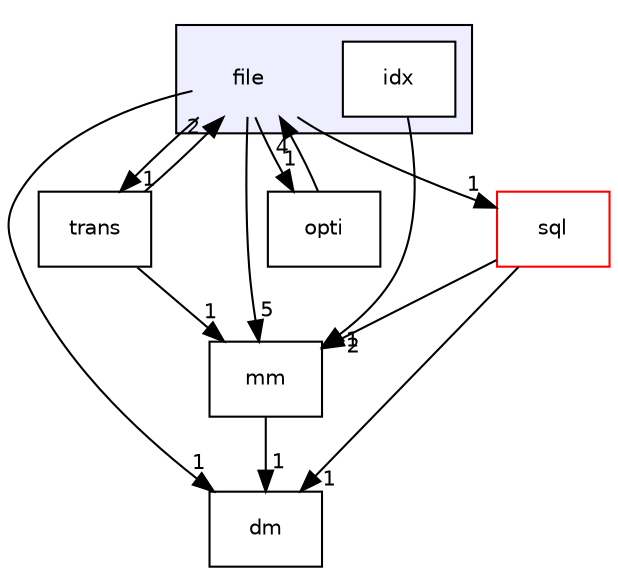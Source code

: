 digraph "file" {
  bgcolor=transparent;
  compound=true
  node [ fontsize="10", fontname="Helvetica"];
  edge [ labelfontsize="10", labelfontname="Helvetica"];
  subgraph clusterdir_fb6598a949f0f53f82ac9a1a956124c7 {
    graph [ bgcolor="#eeeeff", pencolor="black", label="" URL="dir_fb6598a949f0f53f82ac9a1a956124c7.html"];
    dir_fb6598a949f0f53f82ac9a1a956124c7 [shape=plaintext label="file"];
    dir_4c13d7cd2577d6912475cf4fbc3594a8 [shape=box label="idx" color="black" fillcolor="white" style="filled" URL="dir_4c13d7cd2577d6912475cf4fbc3594a8.html"];
  }
  dir_e585264eab6548a5e3f6c92dae7a38c9 [shape=box label="trans" URL="dir_e585264eab6548a5e3f6c92dae7a38c9.html"];
  dir_fc11452e4696bd8c0943c731770ef0fd [shape=box label="mm" URL="dir_fc11452e4696bd8c0943c731770ef0fd.html"];
  dir_fceb8c84259f2f7a80548922c61f7c5a [shape=box label="dm" URL="dir_fceb8c84259f2f7a80548922c61f7c5a.html"];
  dir_f5b811bed0d3148a1f2e817601093fce [shape=box label="opti" URL="dir_f5b811bed0d3148a1f2e817601093fce.html"];
  dir_5bd71961b401a432086d0fb290a87f3f [shape=box label="sql" color="red" URL="dir_5bd71961b401a432086d0fb290a87f3f.html"];
  dir_fb6598a949f0f53f82ac9a1a956124c7->dir_e585264eab6548a5e3f6c92dae7a38c9 [headlabel="1", labeldistance=1.5 headhref="dir_000001_000009.html"];
  dir_fb6598a949f0f53f82ac9a1a956124c7->dir_fc11452e4696bd8c0943c731770ef0fd [headlabel="5", labeldistance=1.5 headhref="dir_000001_000003.html"];
  dir_fb6598a949f0f53f82ac9a1a956124c7->dir_fceb8c84259f2f7a80548922c61f7c5a [headlabel="1", labeldistance=1.5 headhref="dir_000001_000000.html"];
  dir_fb6598a949f0f53f82ac9a1a956124c7->dir_f5b811bed0d3148a1f2e817601093fce [headlabel="1", labeldistance=1.5 headhref="dir_000001_000004.html"];
  dir_fb6598a949f0f53f82ac9a1a956124c7->dir_5bd71961b401a432086d0fb290a87f3f [headlabel="1", labeldistance=1.5 headhref="dir_000001_000007.html"];
  dir_e585264eab6548a5e3f6c92dae7a38c9->dir_fb6598a949f0f53f82ac9a1a956124c7 [headlabel="2", labeldistance=1.5 headhref="dir_000009_000001.html"];
  dir_e585264eab6548a5e3f6c92dae7a38c9->dir_fc11452e4696bd8c0943c731770ef0fd [headlabel="1", labeldistance=1.5 headhref="dir_000009_000003.html"];
  dir_fc11452e4696bd8c0943c731770ef0fd->dir_fceb8c84259f2f7a80548922c61f7c5a [headlabel="1", labeldistance=1.5 headhref="dir_000003_000000.html"];
  dir_4c13d7cd2577d6912475cf4fbc3594a8->dir_fc11452e4696bd8c0943c731770ef0fd [headlabel="1", labeldistance=1.5 headhref="dir_000002_000003.html"];
  dir_f5b811bed0d3148a1f2e817601093fce->dir_fb6598a949f0f53f82ac9a1a956124c7 [headlabel="4", labeldistance=1.5 headhref="dir_000004_000001.html"];
  dir_5bd71961b401a432086d0fb290a87f3f->dir_fc11452e4696bd8c0943c731770ef0fd [headlabel="2", labeldistance=1.5 headhref="dir_000007_000003.html"];
  dir_5bd71961b401a432086d0fb290a87f3f->dir_fceb8c84259f2f7a80548922c61f7c5a [headlabel="1", labeldistance=1.5 headhref="dir_000007_000000.html"];
}
